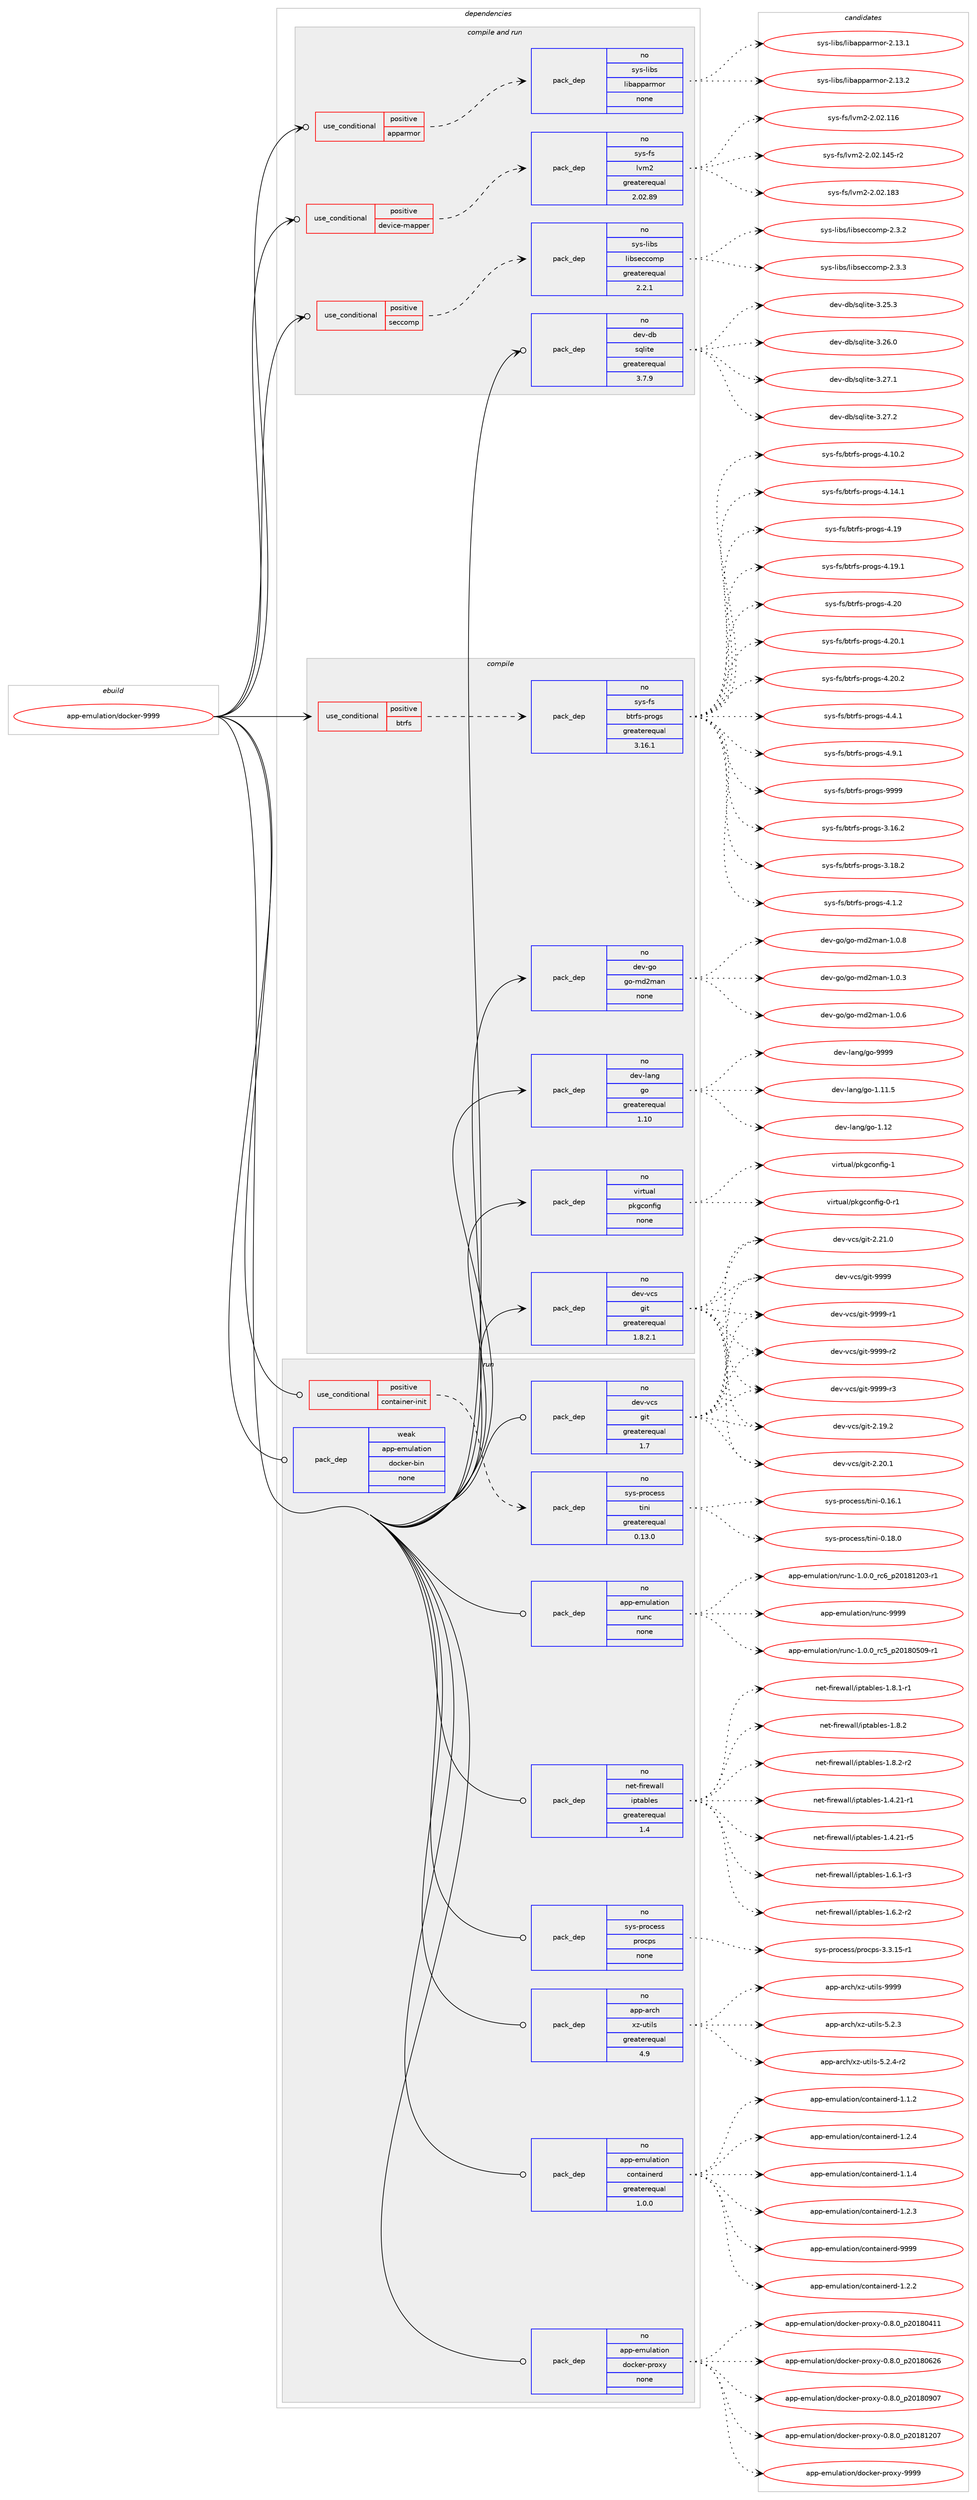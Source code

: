 digraph prolog {

# *************
# Graph options
# *************

newrank=true;
concentrate=true;
compound=true;
graph [rankdir=LR,fontname=Helvetica,fontsize=10,ranksep=1.5];#, ranksep=2.5, nodesep=0.2];
edge  [arrowhead=vee];
node  [fontname=Helvetica,fontsize=10];

# **********
# The ebuild
# **********

subgraph cluster_leftcol {
color=gray;
rank=same;
label=<<i>ebuild</i>>;
id [label="app-emulation/docker-9999", color=red, width=4, href="../app-emulation/docker-9999.svg"];
}

# ****************
# The dependencies
# ****************

subgraph cluster_midcol {
color=gray;
label=<<i>dependencies</i>>;
subgraph cluster_compile {
fillcolor="#eeeeee";
style=filled;
label=<<i>compile</i>>;
subgraph cond349846 {
dependency1284875 [label=<<TABLE BORDER="0" CELLBORDER="1" CELLSPACING="0" CELLPADDING="4"><TR><TD ROWSPAN="3" CELLPADDING="10">use_conditional</TD></TR><TR><TD>positive</TD></TR><TR><TD>btrfs</TD></TR></TABLE>>, shape=none, color=red];
subgraph pack915063 {
dependency1284876 [label=<<TABLE BORDER="0" CELLBORDER="1" CELLSPACING="0" CELLPADDING="4" WIDTH="220"><TR><TD ROWSPAN="6" CELLPADDING="30">pack_dep</TD></TR><TR><TD WIDTH="110">no</TD></TR><TR><TD>sys-fs</TD></TR><TR><TD>btrfs-progs</TD></TR><TR><TD>greaterequal</TD></TR><TR><TD>3.16.1</TD></TR></TABLE>>, shape=none, color=blue];
}
dependency1284875:e -> dependency1284876:w [weight=20,style="dashed",arrowhead="vee"];
}
id:e -> dependency1284875:w [weight=20,style="solid",arrowhead="vee"];
subgraph pack915064 {
dependency1284877 [label=<<TABLE BORDER="0" CELLBORDER="1" CELLSPACING="0" CELLPADDING="4" WIDTH="220"><TR><TD ROWSPAN="6" CELLPADDING="30">pack_dep</TD></TR><TR><TD WIDTH="110">no</TD></TR><TR><TD>dev-go</TD></TR><TR><TD>go-md2man</TD></TR><TR><TD>none</TD></TR><TR><TD></TD></TR></TABLE>>, shape=none, color=blue];
}
id:e -> dependency1284877:w [weight=20,style="solid",arrowhead="vee"];
subgraph pack915065 {
dependency1284878 [label=<<TABLE BORDER="0" CELLBORDER="1" CELLSPACING="0" CELLPADDING="4" WIDTH="220"><TR><TD ROWSPAN="6" CELLPADDING="30">pack_dep</TD></TR><TR><TD WIDTH="110">no</TD></TR><TR><TD>dev-lang</TD></TR><TR><TD>go</TD></TR><TR><TD>greaterequal</TD></TR><TR><TD>1.10</TD></TR></TABLE>>, shape=none, color=blue];
}
id:e -> dependency1284878:w [weight=20,style="solid",arrowhead="vee"];
subgraph pack915066 {
dependency1284879 [label=<<TABLE BORDER="0" CELLBORDER="1" CELLSPACING="0" CELLPADDING="4" WIDTH="220"><TR><TD ROWSPAN="6" CELLPADDING="30">pack_dep</TD></TR><TR><TD WIDTH="110">no</TD></TR><TR><TD>dev-vcs</TD></TR><TR><TD>git</TD></TR><TR><TD>greaterequal</TD></TR><TR><TD>1.8.2.1</TD></TR></TABLE>>, shape=none, color=blue];
}
id:e -> dependency1284879:w [weight=20,style="solid",arrowhead="vee"];
subgraph pack915067 {
dependency1284880 [label=<<TABLE BORDER="0" CELLBORDER="1" CELLSPACING="0" CELLPADDING="4" WIDTH="220"><TR><TD ROWSPAN="6" CELLPADDING="30">pack_dep</TD></TR><TR><TD WIDTH="110">no</TD></TR><TR><TD>virtual</TD></TR><TR><TD>pkgconfig</TD></TR><TR><TD>none</TD></TR><TR><TD></TD></TR></TABLE>>, shape=none, color=blue];
}
id:e -> dependency1284880:w [weight=20,style="solid",arrowhead="vee"];
}
subgraph cluster_compileandrun {
fillcolor="#eeeeee";
style=filled;
label=<<i>compile and run</i>>;
subgraph cond349847 {
dependency1284881 [label=<<TABLE BORDER="0" CELLBORDER="1" CELLSPACING="0" CELLPADDING="4"><TR><TD ROWSPAN="3" CELLPADDING="10">use_conditional</TD></TR><TR><TD>positive</TD></TR><TR><TD>apparmor</TD></TR></TABLE>>, shape=none, color=red];
subgraph pack915068 {
dependency1284882 [label=<<TABLE BORDER="0" CELLBORDER="1" CELLSPACING="0" CELLPADDING="4" WIDTH="220"><TR><TD ROWSPAN="6" CELLPADDING="30">pack_dep</TD></TR><TR><TD WIDTH="110">no</TD></TR><TR><TD>sys-libs</TD></TR><TR><TD>libapparmor</TD></TR><TR><TD>none</TD></TR><TR><TD></TD></TR></TABLE>>, shape=none, color=blue];
}
dependency1284881:e -> dependency1284882:w [weight=20,style="dashed",arrowhead="vee"];
}
id:e -> dependency1284881:w [weight=20,style="solid",arrowhead="odotvee"];
subgraph cond349848 {
dependency1284883 [label=<<TABLE BORDER="0" CELLBORDER="1" CELLSPACING="0" CELLPADDING="4"><TR><TD ROWSPAN="3" CELLPADDING="10">use_conditional</TD></TR><TR><TD>positive</TD></TR><TR><TD>device-mapper</TD></TR></TABLE>>, shape=none, color=red];
subgraph pack915069 {
dependency1284884 [label=<<TABLE BORDER="0" CELLBORDER="1" CELLSPACING="0" CELLPADDING="4" WIDTH="220"><TR><TD ROWSPAN="6" CELLPADDING="30">pack_dep</TD></TR><TR><TD WIDTH="110">no</TD></TR><TR><TD>sys-fs</TD></TR><TR><TD>lvm2</TD></TR><TR><TD>greaterequal</TD></TR><TR><TD>2.02.89</TD></TR></TABLE>>, shape=none, color=blue];
}
dependency1284883:e -> dependency1284884:w [weight=20,style="dashed",arrowhead="vee"];
}
id:e -> dependency1284883:w [weight=20,style="solid",arrowhead="odotvee"];
subgraph cond349849 {
dependency1284885 [label=<<TABLE BORDER="0" CELLBORDER="1" CELLSPACING="0" CELLPADDING="4"><TR><TD ROWSPAN="3" CELLPADDING="10">use_conditional</TD></TR><TR><TD>positive</TD></TR><TR><TD>seccomp</TD></TR></TABLE>>, shape=none, color=red];
subgraph pack915070 {
dependency1284886 [label=<<TABLE BORDER="0" CELLBORDER="1" CELLSPACING="0" CELLPADDING="4" WIDTH="220"><TR><TD ROWSPAN="6" CELLPADDING="30">pack_dep</TD></TR><TR><TD WIDTH="110">no</TD></TR><TR><TD>sys-libs</TD></TR><TR><TD>libseccomp</TD></TR><TR><TD>greaterequal</TD></TR><TR><TD>2.2.1</TD></TR></TABLE>>, shape=none, color=blue];
}
dependency1284885:e -> dependency1284886:w [weight=20,style="dashed",arrowhead="vee"];
}
id:e -> dependency1284885:w [weight=20,style="solid",arrowhead="odotvee"];
subgraph pack915071 {
dependency1284887 [label=<<TABLE BORDER="0" CELLBORDER="1" CELLSPACING="0" CELLPADDING="4" WIDTH="220"><TR><TD ROWSPAN="6" CELLPADDING="30">pack_dep</TD></TR><TR><TD WIDTH="110">no</TD></TR><TR><TD>dev-db</TD></TR><TR><TD>sqlite</TD></TR><TR><TD>greaterequal</TD></TR><TR><TD>3.7.9</TD></TR></TABLE>>, shape=none, color=blue];
}
id:e -> dependency1284887:w [weight=20,style="solid",arrowhead="odotvee"];
}
subgraph cluster_run {
fillcolor="#eeeeee";
style=filled;
label=<<i>run</i>>;
subgraph cond349850 {
dependency1284888 [label=<<TABLE BORDER="0" CELLBORDER="1" CELLSPACING="0" CELLPADDING="4"><TR><TD ROWSPAN="3" CELLPADDING="10">use_conditional</TD></TR><TR><TD>positive</TD></TR><TR><TD>container-init</TD></TR></TABLE>>, shape=none, color=red];
subgraph pack915072 {
dependency1284889 [label=<<TABLE BORDER="0" CELLBORDER="1" CELLSPACING="0" CELLPADDING="4" WIDTH="220"><TR><TD ROWSPAN="6" CELLPADDING="30">pack_dep</TD></TR><TR><TD WIDTH="110">no</TD></TR><TR><TD>sys-process</TD></TR><TR><TD>tini</TD></TR><TR><TD>greaterequal</TD></TR><TR><TD>0.13.0</TD></TR></TABLE>>, shape=none, color=blue];
}
dependency1284888:e -> dependency1284889:w [weight=20,style="dashed",arrowhead="vee"];
}
id:e -> dependency1284888:w [weight=20,style="solid",arrowhead="odot"];
subgraph pack915073 {
dependency1284890 [label=<<TABLE BORDER="0" CELLBORDER="1" CELLSPACING="0" CELLPADDING="4" WIDTH="220"><TR><TD ROWSPAN="6" CELLPADDING="30">pack_dep</TD></TR><TR><TD WIDTH="110">no</TD></TR><TR><TD>app-arch</TD></TR><TR><TD>xz-utils</TD></TR><TR><TD>greaterequal</TD></TR><TR><TD>4.9</TD></TR></TABLE>>, shape=none, color=blue];
}
id:e -> dependency1284890:w [weight=20,style="solid",arrowhead="odot"];
subgraph pack915074 {
dependency1284891 [label=<<TABLE BORDER="0" CELLBORDER="1" CELLSPACING="0" CELLPADDING="4" WIDTH="220"><TR><TD ROWSPAN="6" CELLPADDING="30">pack_dep</TD></TR><TR><TD WIDTH="110">no</TD></TR><TR><TD>app-emulation</TD></TR><TR><TD>containerd</TD></TR><TR><TD>greaterequal</TD></TR><TR><TD>1.0.0</TD></TR></TABLE>>, shape=none, color=blue];
}
id:e -> dependency1284891:w [weight=20,style="solid",arrowhead="odot"];
subgraph pack915075 {
dependency1284892 [label=<<TABLE BORDER="0" CELLBORDER="1" CELLSPACING="0" CELLPADDING="4" WIDTH="220"><TR><TD ROWSPAN="6" CELLPADDING="30">pack_dep</TD></TR><TR><TD WIDTH="110">no</TD></TR><TR><TD>app-emulation</TD></TR><TR><TD>docker-proxy</TD></TR><TR><TD>none</TD></TR><TR><TD></TD></TR></TABLE>>, shape=none, color=blue];
}
id:e -> dependency1284892:w [weight=20,style="solid",arrowhead="odot"];
subgraph pack915076 {
dependency1284893 [label=<<TABLE BORDER="0" CELLBORDER="1" CELLSPACING="0" CELLPADDING="4" WIDTH="220"><TR><TD ROWSPAN="6" CELLPADDING="30">pack_dep</TD></TR><TR><TD WIDTH="110">no</TD></TR><TR><TD>app-emulation</TD></TR><TR><TD>runc</TD></TR><TR><TD>none</TD></TR><TR><TD></TD></TR></TABLE>>, shape=none, color=blue];
}
id:e -> dependency1284893:w [weight=20,style="solid",arrowhead="odot"];
subgraph pack915077 {
dependency1284894 [label=<<TABLE BORDER="0" CELLBORDER="1" CELLSPACING="0" CELLPADDING="4" WIDTH="220"><TR><TD ROWSPAN="6" CELLPADDING="30">pack_dep</TD></TR><TR><TD WIDTH="110">no</TD></TR><TR><TD>dev-vcs</TD></TR><TR><TD>git</TD></TR><TR><TD>greaterequal</TD></TR><TR><TD>1.7</TD></TR></TABLE>>, shape=none, color=blue];
}
id:e -> dependency1284894:w [weight=20,style="solid",arrowhead="odot"];
subgraph pack915078 {
dependency1284895 [label=<<TABLE BORDER="0" CELLBORDER="1" CELLSPACING="0" CELLPADDING="4" WIDTH="220"><TR><TD ROWSPAN="6" CELLPADDING="30">pack_dep</TD></TR><TR><TD WIDTH="110">no</TD></TR><TR><TD>net-firewall</TD></TR><TR><TD>iptables</TD></TR><TR><TD>greaterequal</TD></TR><TR><TD>1.4</TD></TR></TABLE>>, shape=none, color=blue];
}
id:e -> dependency1284895:w [weight=20,style="solid",arrowhead="odot"];
subgraph pack915079 {
dependency1284896 [label=<<TABLE BORDER="0" CELLBORDER="1" CELLSPACING="0" CELLPADDING="4" WIDTH="220"><TR><TD ROWSPAN="6" CELLPADDING="30">pack_dep</TD></TR><TR><TD WIDTH="110">no</TD></TR><TR><TD>sys-process</TD></TR><TR><TD>procps</TD></TR><TR><TD>none</TD></TR><TR><TD></TD></TR></TABLE>>, shape=none, color=blue];
}
id:e -> dependency1284896:w [weight=20,style="solid",arrowhead="odot"];
subgraph pack915080 {
dependency1284897 [label=<<TABLE BORDER="0" CELLBORDER="1" CELLSPACING="0" CELLPADDING="4" WIDTH="220"><TR><TD ROWSPAN="6" CELLPADDING="30">pack_dep</TD></TR><TR><TD WIDTH="110">weak</TD></TR><TR><TD>app-emulation</TD></TR><TR><TD>docker-bin</TD></TR><TR><TD>none</TD></TR><TR><TD></TD></TR></TABLE>>, shape=none, color=blue];
}
id:e -> dependency1284897:w [weight=20,style="solid",arrowhead="odot"];
}
}

# **************
# The candidates
# **************

subgraph cluster_choices {
rank=same;
color=gray;
label=<<i>candidates</i>>;

subgraph choice915063 {
color=black;
nodesep=1;
choice1151211154510211547981161141021154511211411110311545514649544650 [label="sys-fs/btrfs-progs-3.16.2", color=red, width=4,href="../sys-fs/btrfs-progs-3.16.2.svg"];
choice1151211154510211547981161141021154511211411110311545514649564650 [label="sys-fs/btrfs-progs-3.18.2", color=red, width=4,href="../sys-fs/btrfs-progs-3.18.2.svg"];
choice11512111545102115479811611410211545112114111103115455246494650 [label="sys-fs/btrfs-progs-4.1.2", color=red, width=4,href="../sys-fs/btrfs-progs-4.1.2.svg"];
choice1151211154510211547981161141021154511211411110311545524649484650 [label="sys-fs/btrfs-progs-4.10.2", color=red, width=4,href="../sys-fs/btrfs-progs-4.10.2.svg"];
choice1151211154510211547981161141021154511211411110311545524649524649 [label="sys-fs/btrfs-progs-4.14.1", color=red, width=4,href="../sys-fs/btrfs-progs-4.14.1.svg"];
choice115121115451021154798116114102115451121141111031154552464957 [label="sys-fs/btrfs-progs-4.19", color=red, width=4,href="../sys-fs/btrfs-progs-4.19.svg"];
choice1151211154510211547981161141021154511211411110311545524649574649 [label="sys-fs/btrfs-progs-4.19.1", color=red, width=4,href="../sys-fs/btrfs-progs-4.19.1.svg"];
choice115121115451021154798116114102115451121141111031154552465048 [label="sys-fs/btrfs-progs-4.20", color=red, width=4,href="../sys-fs/btrfs-progs-4.20.svg"];
choice1151211154510211547981161141021154511211411110311545524650484649 [label="sys-fs/btrfs-progs-4.20.1", color=red, width=4,href="../sys-fs/btrfs-progs-4.20.1.svg"];
choice1151211154510211547981161141021154511211411110311545524650484650 [label="sys-fs/btrfs-progs-4.20.2", color=red, width=4,href="../sys-fs/btrfs-progs-4.20.2.svg"];
choice11512111545102115479811611410211545112114111103115455246524649 [label="sys-fs/btrfs-progs-4.4.1", color=red, width=4,href="../sys-fs/btrfs-progs-4.4.1.svg"];
choice11512111545102115479811611410211545112114111103115455246574649 [label="sys-fs/btrfs-progs-4.9.1", color=red, width=4,href="../sys-fs/btrfs-progs-4.9.1.svg"];
choice115121115451021154798116114102115451121141111031154557575757 [label="sys-fs/btrfs-progs-9999", color=red, width=4,href="../sys-fs/btrfs-progs-9999.svg"];
dependency1284876:e -> choice1151211154510211547981161141021154511211411110311545514649544650:w [style=dotted,weight="100"];
dependency1284876:e -> choice1151211154510211547981161141021154511211411110311545514649564650:w [style=dotted,weight="100"];
dependency1284876:e -> choice11512111545102115479811611410211545112114111103115455246494650:w [style=dotted,weight="100"];
dependency1284876:e -> choice1151211154510211547981161141021154511211411110311545524649484650:w [style=dotted,weight="100"];
dependency1284876:e -> choice1151211154510211547981161141021154511211411110311545524649524649:w [style=dotted,weight="100"];
dependency1284876:e -> choice115121115451021154798116114102115451121141111031154552464957:w [style=dotted,weight="100"];
dependency1284876:e -> choice1151211154510211547981161141021154511211411110311545524649574649:w [style=dotted,weight="100"];
dependency1284876:e -> choice115121115451021154798116114102115451121141111031154552465048:w [style=dotted,weight="100"];
dependency1284876:e -> choice1151211154510211547981161141021154511211411110311545524650484649:w [style=dotted,weight="100"];
dependency1284876:e -> choice1151211154510211547981161141021154511211411110311545524650484650:w [style=dotted,weight="100"];
dependency1284876:e -> choice11512111545102115479811611410211545112114111103115455246524649:w [style=dotted,weight="100"];
dependency1284876:e -> choice11512111545102115479811611410211545112114111103115455246574649:w [style=dotted,weight="100"];
dependency1284876:e -> choice115121115451021154798116114102115451121141111031154557575757:w [style=dotted,weight="100"];
}
subgraph choice915064 {
color=black;
nodesep=1;
choice1001011184510311147103111451091005010997110454946484651 [label="dev-go/go-md2man-1.0.3", color=red, width=4,href="../dev-go/go-md2man-1.0.3.svg"];
choice1001011184510311147103111451091005010997110454946484654 [label="dev-go/go-md2man-1.0.6", color=red, width=4,href="../dev-go/go-md2man-1.0.6.svg"];
choice1001011184510311147103111451091005010997110454946484656 [label="dev-go/go-md2man-1.0.8", color=red, width=4,href="../dev-go/go-md2man-1.0.8.svg"];
dependency1284877:e -> choice1001011184510311147103111451091005010997110454946484651:w [style=dotted,weight="100"];
dependency1284877:e -> choice1001011184510311147103111451091005010997110454946484654:w [style=dotted,weight="100"];
dependency1284877:e -> choice1001011184510311147103111451091005010997110454946484656:w [style=dotted,weight="100"];
}
subgraph choice915065 {
color=black;
nodesep=1;
choice10010111845108971101034710311145494649494653 [label="dev-lang/go-1.11.5", color=red, width=4,href="../dev-lang/go-1.11.5.svg"];
choice1001011184510897110103471031114549464950 [label="dev-lang/go-1.12", color=red, width=4,href="../dev-lang/go-1.12.svg"];
choice1001011184510897110103471031114557575757 [label="dev-lang/go-9999", color=red, width=4,href="../dev-lang/go-9999.svg"];
dependency1284878:e -> choice10010111845108971101034710311145494649494653:w [style=dotted,weight="100"];
dependency1284878:e -> choice1001011184510897110103471031114549464950:w [style=dotted,weight="100"];
dependency1284878:e -> choice1001011184510897110103471031114557575757:w [style=dotted,weight="100"];
}
subgraph choice915066 {
color=black;
nodesep=1;
choice10010111845118991154710310511645504649574650 [label="dev-vcs/git-2.19.2", color=red, width=4,href="../dev-vcs/git-2.19.2.svg"];
choice10010111845118991154710310511645504650484649 [label="dev-vcs/git-2.20.1", color=red, width=4,href="../dev-vcs/git-2.20.1.svg"];
choice10010111845118991154710310511645504650494648 [label="dev-vcs/git-2.21.0", color=red, width=4,href="../dev-vcs/git-2.21.0.svg"];
choice1001011184511899115471031051164557575757 [label="dev-vcs/git-9999", color=red, width=4,href="../dev-vcs/git-9999.svg"];
choice10010111845118991154710310511645575757574511449 [label="dev-vcs/git-9999-r1", color=red, width=4,href="../dev-vcs/git-9999-r1.svg"];
choice10010111845118991154710310511645575757574511450 [label="dev-vcs/git-9999-r2", color=red, width=4,href="../dev-vcs/git-9999-r2.svg"];
choice10010111845118991154710310511645575757574511451 [label="dev-vcs/git-9999-r3", color=red, width=4,href="../dev-vcs/git-9999-r3.svg"];
dependency1284879:e -> choice10010111845118991154710310511645504649574650:w [style=dotted,weight="100"];
dependency1284879:e -> choice10010111845118991154710310511645504650484649:w [style=dotted,weight="100"];
dependency1284879:e -> choice10010111845118991154710310511645504650494648:w [style=dotted,weight="100"];
dependency1284879:e -> choice1001011184511899115471031051164557575757:w [style=dotted,weight="100"];
dependency1284879:e -> choice10010111845118991154710310511645575757574511449:w [style=dotted,weight="100"];
dependency1284879:e -> choice10010111845118991154710310511645575757574511450:w [style=dotted,weight="100"];
dependency1284879:e -> choice10010111845118991154710310511645575757574511451:w [style=dotted,weight="100"];
}
subgraph choice915067 {
color=black;
nodesep=1;
choice11810511411611797108471121071039911111010210510345484511449 [label="virtual/pkgconfig-0-r1", color=red, width=4,href="../virtual/pkgconfig-0-r1.svg"];
choice1181051141161179710847112107103991111101021051034549 [label="virtual/pkgconfig-1", color=red, width=4,href="../virtual/pkgconfig-1.svg"];
dependency1284880:e -> choice11810511411611797108471121071039911111010210510345484511449:w [style=dotted,weight="100"];
dependency1284880:e -> choice1181051141161179710847112107103991111101021051034549:w [style=dotted,weight="100"];
}
subgraph choice915068 {
color=black;
nodesep=1;
choice11512111545108105981154710810598971121129711410911111445504649514649 [label="sys-libs/libapparmor-2.13.1", color=red, width=4,href="../sys-libs/libapparmor-2.13.1.svg"];
choice11512111545108105981154710810598971121129711410911111445504649514650 [label="sys-libs/libapparmor-2.13.2", color=red, width=4,href="../sys-libs/libapparmor-2.13.2.svg"];
dependency1284882:e -> choice11512111545108105981154710810598971121129711410911111445504649514649:w [style=dotted,weight="100"];
dependency1284882:e -> choice11512111545108105981154710810598971121129711410911111445504649514650:w [style=dotted,weight="100"];
}
subgraph choice915069 {
color=black;
nodesep=1;
choice115121115451021154710811810950455046485046494954 [label="sys-fs/lvm2-2.02.116", color=red, width=4,href="../sys-fs/lvm2-2.02.116.svg"];
choice1151211154510211547108118109504550464850464952534511450 [label="sys-fs/lvm2-2.02.145-r2", color=red, width=4,href="../sys-fs/lvm2-2.02.145-r2.svg"];
choice115121115451021154710811810950455046485046495651 [label="sys-fs/lvm2-2.02.183", color=red, width=4,href="../sys-fs/lvm2-2.02.183.svg"];
dependency1284884:e -> choice115121115451021154710811810950455046485046494954:w [style=dotted,weight="100"];
dependency1284884:e -> choice1151211154510211547108118109504550464850464952534511450:w [style=dotted,weight="100"];
dependency1284884:e -> choice115121115451021154710811810950455046485046495651:w [style=dotted,weight="100"];
}
subgraph choice915070 {
color=black;
nodesep=1;
choice115121115451081059811547108105981151019999111109112455046514650 [label="sys-libs/libseccomp-2.3.2", color=red, width=4,href="../sys-libs/libseccomp-2.3.2.svg"];
choice115121115451081059811547108105981151019999111109112455046514651 [label="sys-libs/libseccomp-2.3.3", color=red, width=4,href="../sys-libs/libseccomp-2.3.3.svg"];
dependency1284886:e -> choice115121115451081059811547108105981151019999111109112455046514650:w [style=dotted,weight="100"];
dependency1284886:e -> choice115121115451081059811547108105981151019999111109112455046514651:w [style=dotted,weight="100"];
}
subgraph choice915071 {
color=black;
nodesep=1;
choice10010111845100984711511310810511610145514650534651 [label="dev-db/sqlite-3.25.3", color=red, width=4,href="../dev-db/sqlite-3.25.3.svg"];
choice10010111845100984711511310810511610145514650544648 [label="dev-db/sqlite-3.26.0", color=red, width=4,href="../dev-db/sqlite-3.26.0.svg"];
choice10010111845100984711511310810511610145514650554649 [label="dev-db/sqlite-3.27.1", color=red, width=4,href="../dev-db/sqlite-3.27.1.svg"];
choice10010111845100984711511310810511610145514650554650 [label="dev-db/sqlite-3.27.2", color=red, width=4,href="../dev-db/sqlite-3.27.2.svg"];
dependency1284887:e -> choice10010111845100984711511310810511610145514650534651:w [style=dotted,weight="100"];
dependency1284887:e -> choice10010111845100984711511310810511610145514650544648:w [style=dotted,weight="100"];
dependency1284887:e -> choice10010111845100984711511310810511610145514650554649:w [style=dotted,weight="100"];
dependency1284887:e -> choice10010111845100984711511310810511610145514650554650:w [style=dotted,weight="100"];
}
subgraph choice915072 {
color=black;
nodesep=1;
choice11512111545112114111991011151154711610511010545484649544649 [label="sys-process/tini-0.16.1", color=red, width=4,href="../sys-process/tini-0.16.1.svg"];
choice11512111545112114111991011151154711610511010545484649564648 [label="sys-process/tini-0.18.0", color=red, width=4,href="../sys-process/tini-0.18.0.svg"];
dependency1284889:e -> choice11512111545112114111991011151154711610511010545484649544649:w [style=dotted,weight="100"];
dependency1284889:e -> choice11512111545112114111991011151154711610511010545484649564648:w [style=dotted,weight="100"];
}
subgraph choice915073 {
color=black;
nodesep=1;
choice971121124597114991044712012245117116105108115455346504651 [label="app-arch/xz-utils-5.2.3", color=red, width=4,href="../app-arch/xz-utils-5.2.3.svg"];
choice9711211245971149910447120122451171161051081154553465046524511450 [label="app-arch/xz-utils-5.2.4-r2", color=red, width=4,href="../app-arch/xz-utils-5.2.4-r2.svg"];
choice9711211245971149910447120122451171161051081154557575757 [label="app-arch/xz-utils-9999", color=red, width=4,href="../app-arch/xz-utils-9999.svg"];
dependency1284890:e -> choice971121124597114991044712012245117116105108115455346504651:w [style=dotted,weight="100"];
dependency1284890:e -> choice9711211245971149910447120122451171161051081154553465046524511450:w [style=dotted,weight="100"];
dependency1284890:e -> choice9711211245971149910447120122451171161051081154557575757:w [style=dotted,weight="100"];
}
subgraph choice915074 {
color=black;
nodesep=1;
choice971121124510110911710897116105111110479911111011697105110101114100454946494650 [label="app-emulation/containerd-1.1.2", color=red, width=4,href="../app-emulation/containerd-1.1.2.svg"];
choice971121124510110911710897116105111110479911111011697105110101114100454946494652 [label="app-emulation/containerd-1.1.4", color=red, width=4,href="../app-emulation/containerd-1.1.4.svg"];
choice971121124510110911710897116105111110479911111011697105110101114100454946504650 [label="app-emulation/containerd-1.2.2", color=red, width=4,href="../app-emulation/containerd-1.2.2.svg"];
choice971121124510110911710897116105111110479911111011697105110101114100454946504651 [label="app-emulation/containerd-1.2.3", color=red, width=4,href="../app-emulation/containerd-1.2.3.svg"];
choice971121124510110911710897116105111110479911111011697105110101114100454946504652 [label="app-emulation/containerd-1.2.4", color=red, width=4,href="../app-emulation/containerd-1.2.4.svg"];
choice9711211245101109117108971161051111104799111110116971051101011141004557575757 [label="app-emulation/containerd-9999", color=red, width=4,href="../app-emulation/containerd-9999.svg"];
dependency1284891:e -> choice971121124510110911710897116105111110479911111011697105110101114100454946494650:w [style=dotted,weight="100"];
dependency1284891:e -> choice971121124510110911710897116105111110479911111011697105110101114100454946494652:w [style=dotted,weight="100"];
dependency1284891:e -> choice971121124510110911710897116105111110479911111011697105110101114100454946504650:w [style=dotted,weight="100"];
dependency1284891:e -> choice971121124510110911710897116105111110479911111011697105110101114100454946504651:w [style=dotted,weight="100"];
dependency1284891:e -> choice971121124510110911710897116105111110479911111011697105110101114100454946504652:w [style=dotted,weight="100"];
dependency1284891:e -> choice9711211245101109117108971161051111104799111110116971051101011141004557575757:w [style=dotted,weight="100"];
}
subgraph choice915075 {
color=black;
nodesep=1;
choice971121124510110911710897116105111110471001119910710111445112114111120121454846564648951125048495648524949 [label="app-emulation/docker-proxy-0.8.0_p20180411", color=red, width=4,href="../app-emulation/docker-proxy-0.8.0_p20180411.svg"];
choice971121124510110911710897116105111110471001119910710111445112114111120121454846564648951125048495648545054 [label="app-emulation/docker-proxy-0.8.0_p20180626", color=red, width=4,href="../app-emulation/docker-proxy-0.8.0_p20180626.svg"];
choice971121124510110911710897116105111110471001119910710111445112114111120121454846564648951125048495648574855 [label="app-emulation/docker-proxy-0.8.0_p20180907", color=red, width=4,href="../app-emulation/docker-proxy-0.8.0_p20180907.svg"];
choice971121124510110911710897116105111110471001119910710111445112114111120121454846564648951125048495649504855 [label="app-emulation/docker-proxy-0.8.0_p20181207", color=red, width=4,href="../app-emulation/docker-proxy-0.8.0_p20181207.svg"];
choice9711211245101109117108971161051111104710011199107101114451121141111201214557575757 [label="app-emulation/docker-proxy-9999", color=red, width=4,href="../app-emulation/docker-proxy-9999.svg"];
dependency1284892:e -> choice971121124510110911710897116105111110471001119910710111445112114111120121454846564648951125048495648524949:w [style=dotted,weight="100"];
dependency1284892:e -> choice971121124510110911710897116105111110471001119910710111445112114111120121454846564648951125048495648545054:w [style=dotted,weight="100"];
dependency1284892:e -> choice971121124510110911710897116105111110471001119910710111445112114111120121454846564648951125048495648574855:w [style=dotted,weight="100"];
dependency1284892:e -> choice971121124510110911710897116105111110471001119910710111445112114111120121454846564648951125048495649504855:w [style=dotted,weight="100"];
dependency1284892:e -> choice9711211245101109117108971161051111104710011199107101114451121141111201214557575757:w [style=dotted,weight="100"];
}
subgraph choice915076 {
color=black;
nodesep=1;
choice97112112451011091171089711610511111047114117110994549464846489511499539511250484956485348574511449 [label="app-emulation/runc-1.0.0_rc5_p20180509-r1", color=red, width=4,href="../app-emulation/runc-1.0.0_rc5_p20180509-r1.svg"];
choice97112112451011091171089711610511111047114117110994549464846489511499549511250484956495048514511449 [label="app-emulation/runc-1.0.0_rc6_p20181203-r1", color=red, width=4,href="../app-emulation/runc-1.0.0_rc6_p20181203-r1.svg"];
choice97112112451011091171089711610511111047114117110994557575757 [label="app-emulation/runc-9999", color=red, width=4,href="../app-emulation/runc-9999.svg"];
dependency1284893:e -> choice97112112451011091171089711610511111047114117110994549464846489511499539511250484956485348574511449:w [style=dotted,weight="100"];
dependency1284893:e -> choice97112112451011091171089711610511111047114117110994549464846489511499549511250484956495048514511449:w [style=dotted,weight="100"];
dependency1284893:e -> choice97112112451011091171089711610511111047114117110994557575757:w [style=dotted,weight="100"];
}
subgraph choice915077 {
color=black;
nodesep=1;
choice10010111845118991154710310511645504649574650 [label="dev-vcs/git-2.19.2", color=red, width=4,href="../dev-vcs/git-2.19.2.svg"];
choice10010111845118991154710310511645504650484649 [label="dev-vcs/git-2.20.1", color=red, width=4,href="../dev-vcs/git-2.20.1.svg"];
choice10010111845118991154710310511645504650494648 [label="dev-vcs/git-2.21.0", color=red, width=4,href="../dev-vcs/git-2.21.0.svg"];
choice1001011184511899115471031051164557575757 [label="dev-vcs/git-9999", color=red, width=4,href="../dev-vcs/git-9999.svg"];
choice10010111845118991154710310511645575757574511449 [label="dev-vcs/git-9999-r1", color=red, width=4,href="../dev-vcs/git-9999-r1.svg"];
choice10010111845118991154710310511645575757574511450 [label="dev-vcs/git-9999-r2", color=red, width=4,href="../dev-vcs/git-9999-r2.svg"];
choice10010111845118991154710310511645575757574511451 [label="dev-vcs/git-9999-r3", color=red, width=4,href="../dev-vcs/git-9999-r3.svg"];
dependency1284894:e -> choice10010111845118991154710310511645504649574650:w [style=dotted,weight="100"];
dependency1284894:e -> choice10010111845118991154710310511645504650484649:w [style=dotted,weight="100"];
dependency1284894:e -> choice10010111845118991154710310511645504650494648:w [style=dotted,weight="100"];
dependency1284894:e -> choice1001011184511899115471031051164557575757:w [style=dotted,weight="100"];
dependency1284894:e -> choice10010111845118991154710310511645575757574511449:w [style=dotted,weight="100"];
dependency1284894:e -> choice10010111845118991154710310511645575757574511450:w [style=dotted,weight="100"];
dependency1284894:e -> choice10010111845118991154710310511645575757574511451:w [style=dotted,weight="100"];
}
subgraph choice915078 {
color=black;
nodesep=1;
choice1101011164510210511410111997108108471051121169798108101115454946524650494511449 [label="net-firewall/iptables-1.4.21-r1", color=red, width=4,href="../net-firewall/iptables-1.4.21-r1.svg"];
choice1101011164510210511410111997108108471051121169798108101115454946524650494511453 [label="net-firewall/iptables-1.4.21-r5", color=red, width=4,href="../net-firewall/iptables-1.4.21-r5.svg"];
choice11010111645102105114101119971081084710511211697981081011154549465446494511451 [label="net-firewall/iptables-1.6.1-r3", color=red, width=4,href="../net-firewall/iptables-1.6.1-r3.svg"];
choice11010111645102105114101119971081084710511211697981081011154549465446504511450 [label="net-firewall/iptables-1.6.2-r2", color=red, width=4,href="../net-firewall/iptables-1.6.2-r2.svg"];
choice11010111645102105114101119971081084710511211697981081011154549465646494511449 [label="net-firewall/iptables-1.8.1-r1", color=red, width=4,href="../net-firewall/iptables-1.8.1-r1.svg"];
choice1101011164510210511410111997108108471051121169798108101115454946564650 [label="net-firewall/iptables-1.8.2", color=red, width=4,href="../net-firewall/iptables-1.8.2.svg"];
choice11010111645102105114101119971081084710511211697981081011154549465646504511450 [label="net-firewall/iptables-1.8.2-r2", color=red, width=4,href="../net-firewall/iptables-1.8.2-r2.svg"];
dependency1284895:e -> choice1101011164510210511410111997108108471051121169798108101115454946524650494511449:w [style=dotted,weight="100"];
dependency1284895:e -> choice1101011164510210511410111997108108471051121169798108101115454946524650494511453:w [style=dotted,weight="100"];
dependency1284895:e -> choice11010111645102105114101119971081084710511211697981081011154549465446494511451:w [style=dotted,weight="100"];
dependency1284895:e -> choice11010111645102105114101119971081084710511211697981081011154549465446504511450:w [style=dotted,weight="100"];
dependency1284895:e -> choice11010111645102105114101119971081084710511211697981081011154549465646494511449:w [style=dotted,weight="100"];
dependency1284895:e -> choice1101011164510210511410111997108108471051121169798108101115454946564650:w [style=dotted,weight="100"];
dependency1284895:e -> choice11010111645102105114101119971081084710511211697981081011154549465646504511450:w [style=dotted,weight="100"];
}
subgraph choice915079 {
color=black;
nodesep=1;
choice11512111545112114111991011151154711211411199112115455146514649534511449 [label="sys-process/procps-3.3.15-r1", color=red, width=4,href="../sys-process/procps-3.3.15-r1.svg"];
dependency1284896:e -> choice11512111545112114111991011151154711211411199112115455146514649534511449:w [style=dotted,weight="100"];
}
subgraph choice915080 {
color=black;
nodesep=1;
}
}

}

